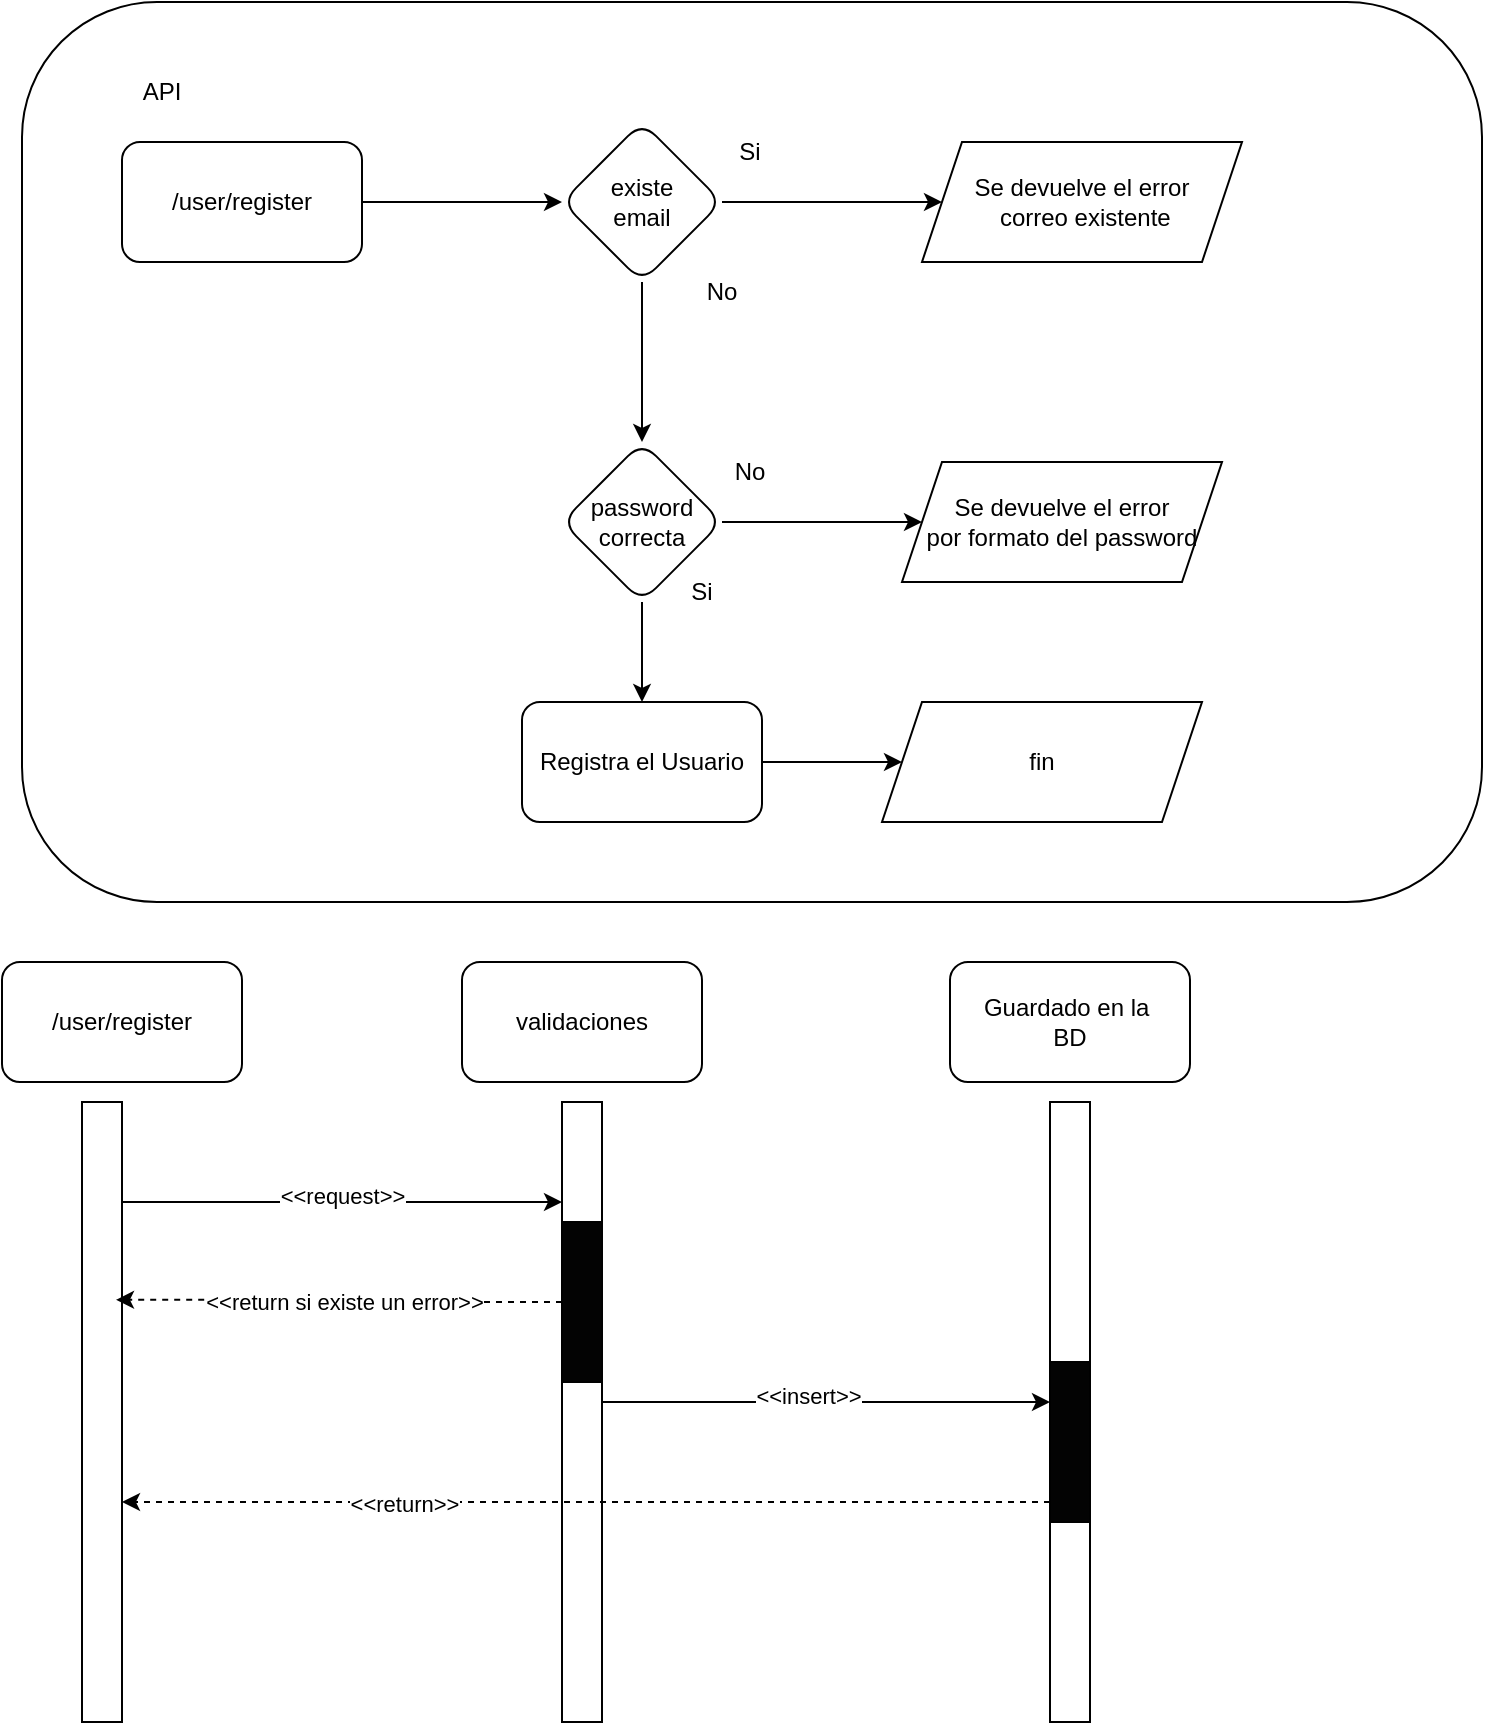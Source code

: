 <mxfile version="24.7.8">
  <diagram name="Página-1" id="GBDcq_GoNeP9nJKOZ_Lr">
    <mxGraphModel dx="1925" dy="1180" grid="1" gridSize="10" guides="1" tooltips="1" connect="1" arrows="1" fold="1" page="1" pageScale="1" pageWidth="827" pageHeight="1169" math="0" shadow="0">
      <root>
        <mxCell id="0" />
        <mxCell id="1" parent="0" />
        <mxCell id="zwzrEdTTyvNMhiivCcPk-1" value="" style="rounded=1;whiteSpace=wrap;html=1;" parent="1" vertex="1">
          <mxGeometry x="-100" y="270" width="730" height="450" as="geometry" />
        </mxCell>
        <mxCell id="zwzrEdTTyvNMhiivCcPk-6" value="" style="edgeStyle=orthogonalEdgeStyle;rounded=0;orthogonalLoop=1;jettySize=auto;html=1;" parent="1" source="zwzrEdTTyvNMhiivCcPk-3" target="zwzrEdTTyvNMhiivCcPk-5" edge="1">
          <mxGeometry relative="1" as="geometry" />
        </mxCell>
        <mxCell id="zwzrEdTTyvNMhiivCcPk-3" value="/user/register" style="rounded=1;whiteSpace=wrap;html=1;" parent="1" vertex="1">
          <mxGeometry x="-50" y="340" width="120" height="60" as="geometry" />
        </mxCell>
        <mxCell id="zwzrEdTTyvNMhiivCcPk-4" value="API" style="text;html=1;align=center;verticalAlign=middle;whiteSpace=wrap;rounded=0;" parent="1" vertex="1">
          <mxGeometry x="-60" y="300" width="60" height="30" as="geometry" />
        </mxCell>
        <mxCell id="zwzrEdTTyvNMhiivCcPk-8" value="" style="edgeStyle=orthogonalEdgeStyle;rounded=0;orthogonalLoop=1;jettySize=auto;html=1;" parent="1" source="zwzrEdTTyvNMhiivCcPk-5" target="zwzrEdTTyvNMhiivCcPk-7" edge="1">
          <mxGeometry relative="1" as="geometry" />
        </mxCell>
        <mxCell id="zwzrEdTTyvNMhiivCcPk-10" value="" style="edgeStyle=orthogonalEdgeStyle;rounded=0;orthogonalLoop=1;jettySize=auto;html=1;" parent="1" source="zwzrEdTTyvNMhiivCcPk-5" target="zwzrEdTTyvNMhiivCcPk-9" edge="1">
          <mxGeometry relative="1" as="geometry" />
        </mxCell>
        <mxCell id="zwzrEdTTyvNMhiivCcPk-5" value="existe&lt;div&gt;email&lt;/div&gt;" style="rhombus;whiteSpace=wrap;html=1;rounded=1;" parent="1" vertex="1">
          <mxGeometry x="170" y="330" width="80" height="80" as="geometry" />
        </mxCell>
        <mxCell id="zwzrEdTTyvNMhiivCcPk-7" value="Se devuelve el error&lt;div&gt;&amp;nbsp;correo existente&lt;/div&gt;" style="shape=parallelogram;perimeter=parallelogramPerimeter;whiteSpace=wrap;html=1;fixedSize=1;" parent="1" vertex="1">
          <mxGeometry x="350" y="340" width="160" height="60" as="geometry" />
        </mxCell>
        <mxCell id="zwzrEdTTyvNMhiivCcPk-12" value="" style="edgeStyle=orthogonalEdgeStyle;rounded=0;orthogonalLoop=1;jettySize=auto;html=1;" parent="1" source="zwzrEdTTyvNMhiivCcPk-9" target="zwzrEdTTyvNMhiivCcPk-11" edge="1">
          <mxGeometry relative="1" as="geometry" />
        </mxCell>
        <mxCell id="zwzrEdTTyvNMhiivCcPk-14" value="" style="edgeStyle=orthogonalEdgeStyle;rounded=0;orthogonalLoop=1;jettySize=auto;html=1;" parent="1" source="zwzrEdTTyvNMhiivCcPk-9" target="zwzrEdTTyvNMhiivCcPk-13" edge="1">
          <mxGeometry relative="1" as="geometry" />
        </mxCell>
        <mxCell id="zwzrEdTTyvNMhiivCcPk-9" value="password&lt;div&gt;correcta&lt;/div&gt;" style="rhombus;whiteSpace=wrap;html=1;rounded=1;" parent="1" vertex="1">
          <mxGeometry x="170" y="490" width="80" height="80" as="geometry" />
        </mxCell>
        <mxCell id="zwzrEdTTyvNMhiivCcPk-11" value="Se devuelve el error&lt;div&gt;por formato del password&lt;/div&gt;" style="shape=parallelogram;perimeter=parallelogramPerimeter;whiteSpace=wrap;html=1;fixedSize=1;" parent="1" vertex="1">
          <mxGeometry x="340" y="500" width="160" height="60" as="geometry" />
        </mxCell>
        <mxCell id="zwzrEdTTyvNMhiivCcPk-16" value="" style="edgeStyle=orthogonalEdgeStyle;rounded=0;orthogonalLoop=1;jettySize=auto;html=1;" parent="1" source="zwzrEdTTyvNMhiivCcPk-13" target="zwzrEdTTyvNMhiivCcPk-15" edge="1">
          <mxGeometry relative="1" as="geometry" />
        </mxCell>
        <mxCell id="zwzrEdTTyvNMhiivCcPk-13" value="Registra el Usuario" style="whiteSpace=wrap;html=1;rounded=1;" parent="1" vertex="1">
          <mxGeometry x="150" y="620" width="120" height="60" as="geometry" />
        </mxCell>
        <mxCell id="zwzrEdTTyvNMhiivCcPk-15" value="fin" style="shape=parallelogram;perimeter=parallelogramPerimeter;whiteSpace=wrap;html=1;fixedSize=1;" parent="1" vertex="1">
          <mxGeometry x="330" y="620" width="160" height="60" as="geometry" />
        </mxCell>
        <mxCell id="zwzrEdTTyvNMhiivCcPk-22" value="Si" style="text;html=1;align=center;verticalAlign=middle;whiteSpace=wrap;rounded=0;" parent="1" vertex="1">
          <mxGeometry x="234" y="330" width="60" height="30" as="geometry" />
        </mxCell>
        <mxCell id="zwzrEdTTyvNMhiivCcPk-23" value="No" style="text;html=1;align=center;verticalAlign=middle;whiteSpace=wrap;rounded=0;" parent="1" vertex="1">
          <mxGeometry x="220" y="400" width="60" height="30" as="geometry" />
        </mxCell>
        <mxCell id="zwzrEdTTyvNMhiivCcPk-24" value="Si" style="text;html=1;align=center;verticalAlign=middle;whiteSpace=wrap;rounded=0;" parent="1" vertex="1">
          <mxGeometry x="210" y="550" width="60" height="30" as="geometry" />
        </mxCell>
        <mxCell id="zwzrEdTTyvNMhiivCcPk-28" value="No" style="text;html=1;align=center;verticalAlign=middle;whiteSpace=wrap;rounded=0;" parent="1" vertex="1">
          <mxGeometry x="234" y="490" width="60" height="30" as="geometry" />
        </mxCell>
        <mxCell id="zwzrEdTTyvNMhiivCcPk-32" value="" style="edgeStyle=orthogonalEdgeStyle;rounded=0;orthogonalLoop=1;jettySize=auto;html=1;" parent="1" source="zwzrEdTTyvNMhiivCcPk-30" target="zwzrEdTTyvNMhiivCcPk-31" edge="1">
          <mxGeometry relative="1" as="geometry">
            <Array as="points">
              <mxPoint x="110" y="870" />
              <mxPoint x="110" y="870" />
            </Array>
          </mxGeometry>
        </mxCell>
        <mxCell id="zwzrEdTTyvNMhiivCcPk-43" value="&amp;lt;&amp;lt;request&amp;gt;&amp;gt;" style="edgeLabel;html=1;align=center;verticalAlign=middle;resizable=0;points=[];" parent="zwzrEdTTyvNMhiivCcPk-32" vertex="1" connectable="0">
          <mxGeometry x="-0.167" y="3" relative="1" as="geometry">
            <mxPoint x="18" as="offset" />
          </mxGeometry>
        </mxCell>
        <mxCell id="zwzrEdTTyvNMhiivCcPk-30" value="" style="rounded=0;whiteSpace=wrap;html=1;" parent="1" vertex="1">
          <mxGeometry x="-70" y="820" width="20" height="310" as="geometry" />
        </mxCell>
        <mxCell id="zwzrEdTTyvNMhiivCcPk-34" value="" style="edgeStyle=orthogonalEdgeStyle;rounded=0;orthogonalLoop=1;jettySize=auto;html=1;" parent="1" source="zwzrEdTTyvNMhiivCcPk-31" target="zwzrEdTTyvNMhiivCcPk-33" edge="1">
          <mxGeometry relative="1" as="geometry">
            <Array as="points">
              <mxPoint x="250" y="970" />
              <mxPoint x="250" y="970" />
            </Array>
          </mxGeometry>
        </mxCell>
        <mxCell id="zwzrEdTTyvNMhiivCcPk-44" value="&amp;lt;&amp;lt;insert&amp;gt;&amp;gt;" style="edgeLabel;html=1;align=center;verticalAlign=middle;resizable=0;points=[];" parent="zwzrEdTTyvNMhiivCcPk-34" vertex="1" connectable="0">
          <mxGeometry x="-0.083" y="3" relative="1" as="geometry">
            <mxPoint as="offset" />
          </mxGeometry>
        </mxCell>
        <mxCell id="zwzrEdTTyvNMhiivCcPk-31" value="" style="rounded=0;whiteSpace=wrap;html=1;" parent="1" vertex="1">
          <mxGeometry x="170" y="820" width="20" height="310" as="geometry" />
        </mxCell>
        <mxCell id="zwzrEdTTyvNMhiivCcPk-33" value="" style="rounded=0;whiteSpace=wrap;html=1;" parent="1" vertex="1">
          <mxGeometry x="414" y="820" width="20" height="310" as="geometry" />
        </mxCell>
        <mxCell id="zwzrEdTTyvNMhiivCcPk-35" value="/user/register" style="rounded=1;whiteSpace=wrap;html=1;" parent="1" vertex="1">
          <mxGeometry x="-110" y="750" width="120" height="60" as="geometry" />
        </mxCell>
        <mxCell id="zwzrEdTTyvNMhiivCcPk-36" value="validaciones" style="rounded=1;whiteSpace=wrap;html=1;" parent="1" vertex="1">
          <mxGeometry x="120" y="750" width="120" height="60" as="geometry" />
        </mxCell>
        <mxCell id="zwzrEdTTyvNMhiivCcPk-37" value="" style="rounded=0;whiteSpace=wrap;html=1;fillColor=#030303;" parent="1" vertex="1">
          <mxGeometry x="170" y="880" width="20" height="80" as="geometry" />
        </mxCell>
        <mxCell id="zwzrEdTTyvNMhiivCcPk-41" style="edgeStyle=orthogonalEdgeStyle;rounded=0;orthogonalLoop=1;jettySize=auto;html=1;dashed=1;" parent="1" source="zwzrEdTTyvNMhiivCcPk-39" target="zwzrEdTTyvNMhiivCcPk-30" edge="1">
          <mxGeometry relative="1" as="geometry">
            <Array as="points">
              <mxPoint x="260" y="1020" />
              <mxPoint x="260" y="1020" />
            </Array>
          </mxGeometry>
        </mxCell>
        <mxCell id="zwzrEdTTyvNMhiivCcPk-45" value="&amp;lt;&amp;lt;return&amp;gt;&amp;gt;" style="edgeLabel;html=1;align=center;verticalAlign=middle;resizable=0;points=[];" parent="zwzrEdTTyvNMhiivCcPk-41" vertex="1" connectable="0">
          <mxGeometry x="0.392" y="1" relative="1" as="geometry">
            <mxPoint as="offset" />
          </mxGeometry>
        </mxCell>
        <mxCell id="zwzrEdTTyvNMhiivCcPk-39" value="" style="rounded=0;whiteSpace=wrap;html=1;fillColor=#030303;" parent="1" vertex="1">
          <mxGeometry x="414" y="950" width="20" height="80" as="geometry" />
        </mxCell>
        <mxCell id="zwzrEdTTyvNMhiivCcPk-40" value="Guardado en la&amp;nbsp;&lt;div&gt;BD&lt;/div&gt;" style="rounded=1;whiteSpace=wrap;html=1;" parent="1" vertex="1">
          <mxGeometry x="364" y="750" width="120" height="60" as="geometry" />
        </mxCell>
        <mxCell id="zwzrEdTTyvNMhiivCcPk-47" style="edgeStyle=orthogonalEdgeStyle;rounded=0;orthogonalLoop=1;jettySize=auto;html=1;entryX=0.85;entryY=0.319;entryDx=0;entryDy=0;entryPerimeter=0;dashed=1;" parent="1" source="zwzrEdTTyvNMhiivCcPk-37" target="zwzrEdTTyvNMhiivCcPk-30" edge="1">
          <mxGeometry relative="1" as="geometry">
            <Array as="points">
              <mxPoint x="110" y="920" />
              <mxPoint x="110" y="919" />
            </Array>
          </mxGeometry>
        </mxCell>
        <mxCell id="zwzrEdTTyvNMhiivCcPk-48" value="&amp;lt;&amp;lt;return si existe un error&amp;gt;&amp;gt;" style="edgeLabel;html=1;align=center;verticalAlign=middle;resizable=0;points=[];" parent="zwzrEdTTyvNMhiivCcPk-47" vertex="1" connectable="0">
          <mxGeometry x="0.21" y="1" relative="1" as="geometry">
            <mxPoint x="25" as="offset" />
          </mxGeometry>
        </mxCell>
      </root>
    </mxGraphModel>
  </diagram>
</mxfile>
